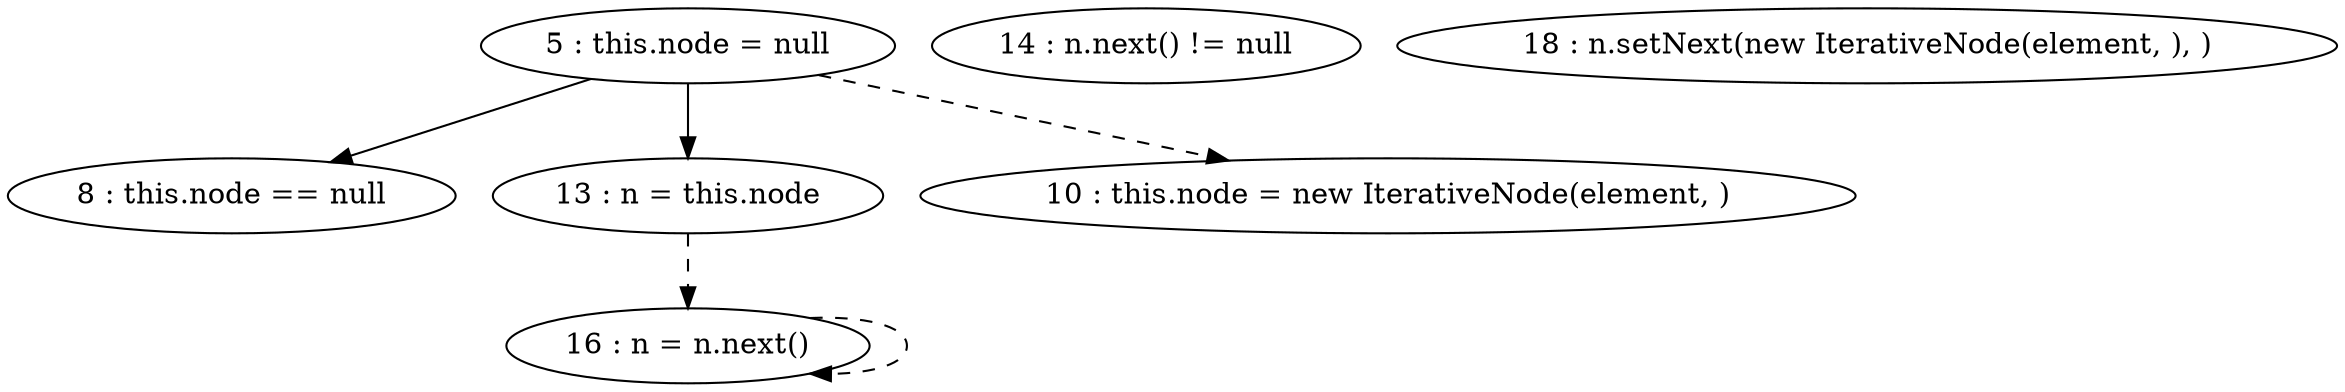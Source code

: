 digraph G {
"5 : this.node = null"
"5 : this.node = null" -> "8 : this.node == null"
"5 : this.node = null" -> "13 : n = this.node"
"5 : this.node = null" -> "10 : this.node = new IterativeNode(element, )" [style=dashed]
"8 : this.node == null"
"10 : this.node = new IterativeNode(element, )"
"13 : n = this.node"
"13 : n = this.node" -> "16 : n = n.next()" [style=dashed]
"14 : n.next() != null"
"16 : n = n.next()"
"16 : n = n.next()" -> "16 : n = n.next()" [style=dashed]
"14 : n.next() != null"
"18 : n.setNext(new IterativeNode(element, ), )"
}